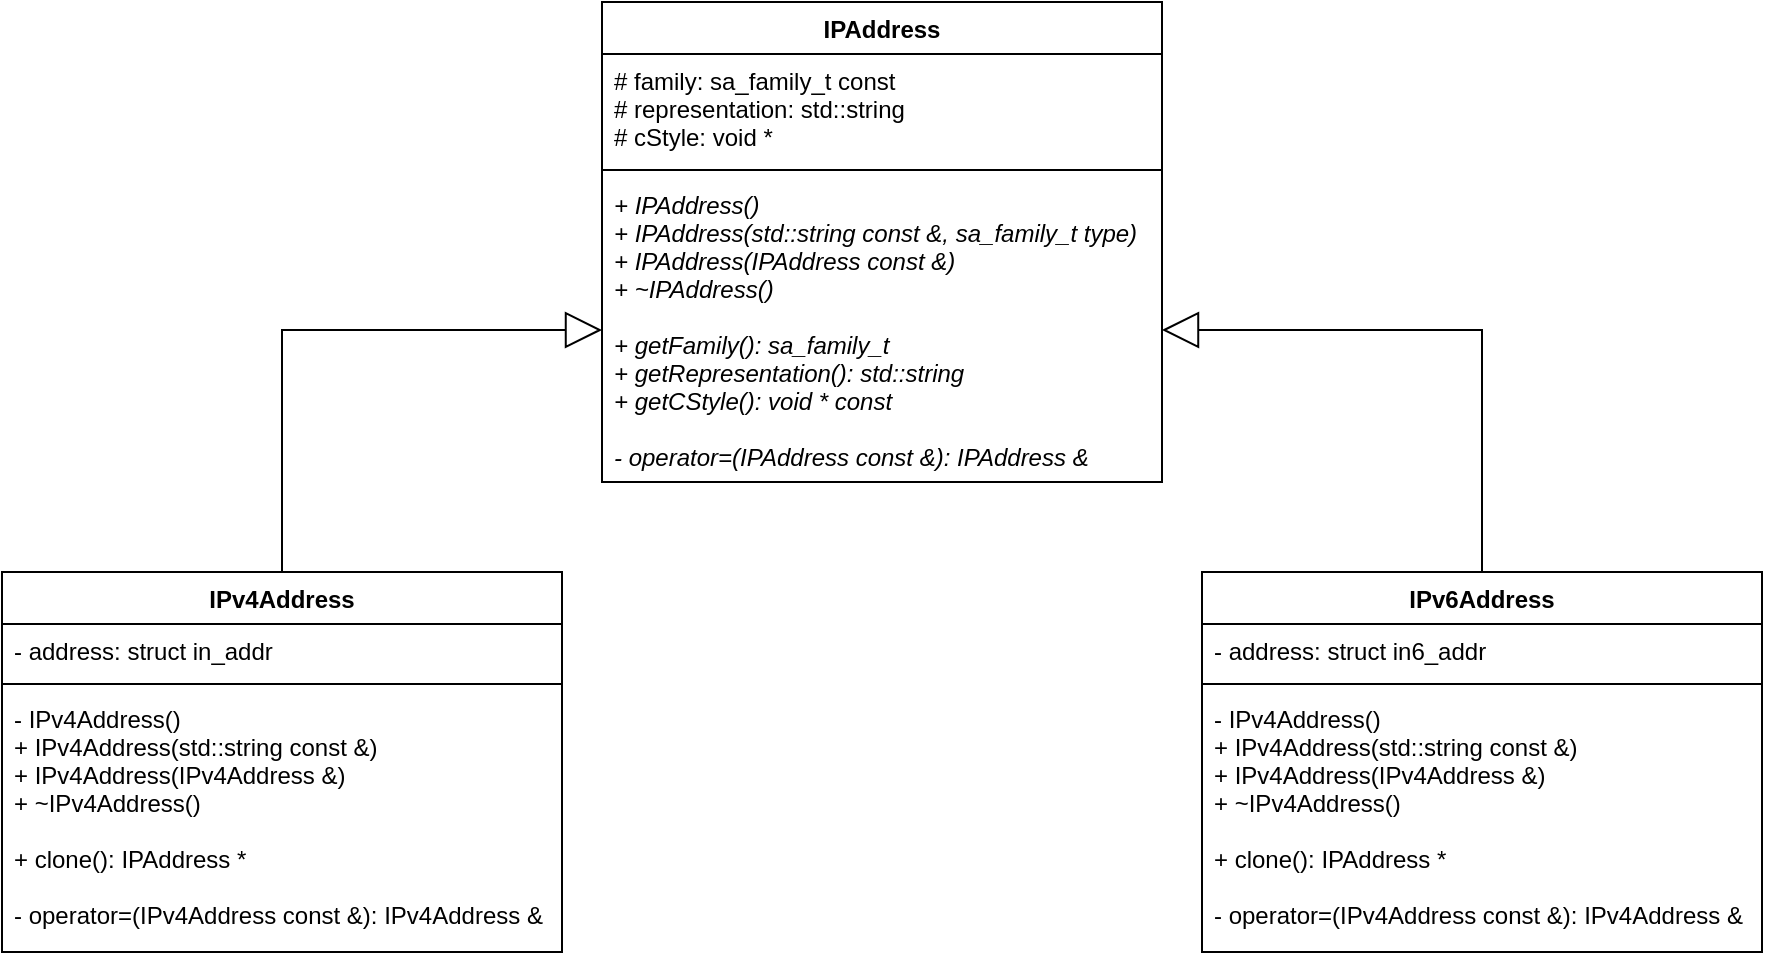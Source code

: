 <mxfile version="15.8.8" type="device"><diagram name="Page-1" id="929967ad-93f9-6ef4-fab6-5d389245f69c"><mxGraphModel dx="2062" dy="1072" grid="1" gridSize="10" guides="1" tooltips="1" connect="1" arrows="1" fold="1" page="1" pageScale="1.5" pageWidth="1169" pageHeight="826" background="none" math="0" shadow="0"><root><mxCell id="0" style=";html=1;"/><mxCell id="1" style=";html=1;" parent="0"/><mxCell id="9g8wFQ5CI78rzDATGCAP-6" value="IPAddress" style="swimlane;fontStyle=1;align=center;verticalAlign=top;childLayout=stackLayout;horizontal=1;startSize=26;horizontalStack=0;resizeParent=1;resizeParentMax=0;resizeLast=0;collapsible=1;marginBottom=0;" vertex="1" parent="1"><mxGeometry x="780" y="240" width="280" height="240" as="geometry"/></mxCell><mxCell id="9g8wFQ5CI78rzDATGCAP-7" value="# family: sa_family_t const&#10;# representation: std::string&#10;# cStyle: void *&#10;" style="text;strokeColor=none;fillColor=none;align=left;verticalAlign=top;spacingLeft=4;spacingRight=4;overflow=hidden;rotatable=0;points=[[0,0.5],[1,0.5]];portConstraint=eastwest;" vertex="1" parent="9g8wFQ5CI78rzDATGCAP-6"><mxGeometry y="26" width="280" height="54" as="geometry"/></mxCell><mxCell id="9g8wFQ5CI78rzDATGCAP-8" value="" style="line;strokeWidth=1;fillColor=none;align=left;verticalAlign=middle;spacingTop=-1;spacingLeft=3;spacingRight=3;rotatable=0;labelPosition=right;points=[];portConstraint=eastwest;" vertex="1" parent="9g8wFQ5CI78rzDATGCAP-6"><mxGeometry y="80" width="280" height="8" as="geometry"/></mxCell><mxCell id="9g8wFQ5CI78rzDATGCAP-9" value="+ IPAddress()&#10;+ IPAddress(std::string const &amp;, sa_family_t type)&#10;+ IPAddress(IPAddress const &amp;)&#10;+ ~IPAddress()&#10;&#10;+ getFamily(): sa_family_t&#10;+ getRepresentation(): std::string&#10;+ getCStyle(): void * const&#10;&#10;- operator=(IPAddress const &amp;): IPAddress &amp;" style="text;strokeColor=none;fillColor=none;align=left;verticalAlign=top;spacingLeft=4;spacingRight=4;overflow=hidden;rotatable=0;points=[[0,0.5],[1,0.5]];portConstraint=eastwest;fontStyle=2" vertex="1" parent="9g8wFQ5CI78rzDATGCAP-6"><mxGeometry y="88" width="280" height="152" as="geometry"/></mxCell><mxCell id="9g8wFQ5CI78rzDATGCAP-17" value="IPv4Address" style="swimlane;fontStyle=1;align=center;verticalAlign=top;childLayout=stackLayout;horizontal=1;startSize=26;horizontalStack=0;resizeParent=1;resizeParentMax=0;resizeLast=0;collapsible=1;marginBottom=0;" vertex="1" parent="1"><mxGeometry x="480" y="525" width="280" height="190" as="geometry"/></mxCell><mxCell id="9g8wFQ5CI78rzDATGCAP-18" value="- address: struct in_addr" style="text;strokeColor=none;fillColor=none;align=left;verticalAlign=top;spacingLeft=4;spacingRight=4;overflow=hidden;rotatable=0;points=[[0,0.5],[1,0.5]];portConstraint=eastwest;" vertex="1" parent="9g8wFQ5CI78rzDATGCAP-17"><mxGeometry y="26" width="280" height="26" as="geometry"/></mxCell><mxCell id="9g8wFQ5CI78rzDATGCAP-19" value="" style="line;strokeWidth=1;fillColor=none;align=left;verticalAlign=middle;spacingTop=-1;spacingLeft=3;spacingRight=3;rotatable=0;labelPosition=right;points=[];portConstraint=eastwest;" vertex="1" parent="9g8wFQ5CI78rzDATGCAP-17"><mxGeometry y="52" width="280" height="8" as="geometry"/></mxCell><mxCell id="9g8wFQ5CI78rzDATGCAP-20" value="- IPv4Address()&#10;+ IPv4Address(std::string const &amp;)&#10;+ IPv4Address(IPv4Address &amp;)&#10;+ ~IPv4Address()&#10;&#10;+ clone(): IPAddress *&#10;&#10;- operator=(IPv4Address const &amp;): IPv4Address &amp;&#10;" style="text;strokeColor=none;fillColor=none;align=left;verticalAlign=top;spacingLeft=4;spacingRight=4;overflow=hidden;rotatable=0;points=[[0,0.5],[1,0.5]];portConstraint=eastwest;" vertex="1" parent="9g8wFQ5CI78rzDATGCAP-17"><mxGeometry y="60" width="280" height="130" as="geometry"/></mxCell><mxCell id="9g8wFQ5CI78rzDATGCAP-22" value="IPv6Address" style="swimlane;fontStyle=1;align=center;verticalAlign=top;childLayout=stackLayout;horizontal=1;startSize=26;horizontalStack=0;resizeParent=1;resizeParentMax=0;resizeLast=0;collapsible=1;marginBottom=0;" vertex="1" parent="1"><mxGeometry x="1080" y="525" width="280" height="190" as="geometry"/></mxCell><mxCell id="9g8wFQ5CI78rzDATGCAP-23" value="- address: struct in6_addr" style="text;strokeColor=none;fillColor=none;align=left;verticalAlign=top;spacingLeft=4;spacingRight=4;overflow=hidden;rotatable=0;points=[[0,0.5],[1,0.5]];portConstraint=eastwest;" vertex="1" parent="9g8wFQ5CI78rzDATGCAP-22"><mxGeometry y="26" width="280" height="26" as="geometry"/></mxCell><mxCell id="9g8wFQ5CI78rzDATGCAP-24" value="" style="line;strokeWidth=1;fillColor=none;align=left;verticalAlign=middle;spacingTop=-1;spacingLeft=3;spacingRight=3;rotatable=0;labelPosition=right;points=[];portConstraint=eastwest;" vertex="1" parent="9g8wFQ5CI78rzDATGCAP-22"><mxGeometry y="52" width="280" height="8" as="geometry"/></mxCell><mxCell id="9g8wFQ5CI78rzDATGCAP-25" value="- IPv4Address()&#10;+ IPv4Address(std::string const &amp;)&#10;+ IPv4Address(IPv4Address &amp;)&#10;+ ~IPv4Address()&#10;&#10;+ clone(): IPAddress *&#10;&#10;- operator=(IPv4Address const &amp;): IPv4Address &amp;&#10;" style="text;strokeColor=none;fillColor=none;align=left;verticalAlign=top;spacingLeft=4;spacingRight=4;overflow=hidden;rotatable=0;points=[[0,0.5],[1,0.5]];portConstraint=eastwest;" vertex="1" parent="9g8wFQ5CI78rzDATGCAP-22"><mxGeometry y="60" width="280" height="130" as="geometry"/></mxCell><mxCell id="9g8wFQ5CI78rzDATGCAP-27" value="" style="endArrow=block;endSize=16;endFill=0;html=1;rounded=0;exitX=0.5;exitY=0;exitDx=0;exitDy=0;entryX=0;entryY=0.5;entryDx=0;entryDy=0;" edge="1" parent="1" source="9g8wFQ5CI78rzDATGCAP-17" target="9g8wFQ5CI78rzDATGCAP-9"><mxGeometry width="160" relative="1" as="geometry"><mxPoint x="590" y="450" as="sourcePoint"/><mxPoint x="750" y="450" as="targetPoint"/><Array as="points"><mxPoint x="620" y="419"/><mxPoint x="620" y="404"/></Array></mxGeometry></mxCell><mxCell id="9g8wFQ5CI78rzDATGCAP-28" value="" style="endArrow=block;endSize=16;endFill=0;html=1;rounded=0;entryX=1;entryY=0.5;entryDx=0;entryDy=0;exitX=0.5;exitY=0;exitDx=0;exitDy=0;" edge="1" parent="1" source="9g8wFQ5CI78rzDATGCAP-22" target="9g8wFQ5CI78rzDATGCAP-9"><mxGeometry width="160" relative="1" as="geometry"><mxPoint x="1220" y="520" as="sourcePoint"/><mxPoint x="1380" y="419" as="targetPoint"/><Array as="points"><mxPoint x="1220" y="404"/></Array></mxGeometry></mxCell></root></mxGraphModel></diagram></mxfile>
